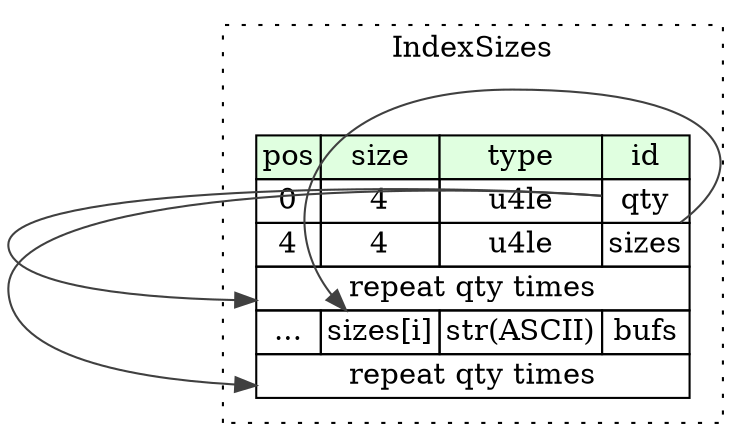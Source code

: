 digraph {
	rankdir=LR;
	node [shape=plaintext];
	subgraph cluster__index_sizes {
		label="IndexSizes";
		graph[style=dotted];

		index_sizes__seq [label=<<TABLE BORDER="0" CELLBORDER="1" CELLSPACING="0">
			<TR><TD BGCOLOR="#E0FFE0">pos</TD><TD BGCOLOR="#E0FFE0">size</TD><TD BGCOLOR="#E0FFE0">type</TD><TD BGCOLOR="#E0FFE0">id</TD></TR>
			<TR><TD PORT="qty_pos">0</TD><TD PORT="qty_size">4</TD><TD>u4le</TD><TD PORT="qty_type">qty</TD></TR>
			<TR><TD PORT="sizes_pos">4</TD><TD PORT="sizes_size">4</TD><TD>u4le</TD><TD PORT="sizes_type">sizes</TD></TR>
			<TR><TD COLSPAN="4" PORT="sizes__repeat">repeat qty times</TD></TR>
			<TR><TD PORT="bufs_pos">...</TD><TD PORT="bufs_size">sizes[i]</TD><TD>str(ASCII)</TD><TD PORT="bufs_type">bufs</TD></TR>
			<TR><TD COLSPAN="4" PORT="bufs__repeat">repeat qty times</TD></TR>
		</TABLE>>];
	}
	index_sizes__seq:qty_type -> index_sizes__seq:sizes__repeat [color="#404040"];
	index_sizes__seq:sizes_type -> index_sizes__seq:bufs_size [color="#404040"];
	index_sizes__seq:qty_type -> index_sizes__seq:bufs__repeat [color="#404040"];
}
